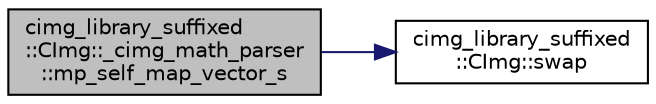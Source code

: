 digraph "cimg_library_suffixed::CImg::_cimg_math_parser::mp_self_map_vector_s"
{
  edge [fontname="Helvetica",fontsize="10",labelfontname="Helvetica",labelfontsize="10"];
  node [fontname="Helvetica",fontsize="10",shape=record];
  rankdir="LR";
  Node978 [label="cimg_library_suffixed\l::CImg::_cimg_math_parser\l::mp_self_map_vector_s",height=0.2,width=0.4,color="black", fillcolor="grey75", style="filled", fontcolor="black"];
  Node978 -> Node979 [color="midnightblue",fontsize="10",style="solid",fontname="Helvetica"];
  Node979 [label="cimg_library_suffixed\l::CImg::swap",height=0.2,width=0.4,color="black", fillcolor="white", style="filled",URL="$structcimg__library__suffixed_1_1_c_img.html#a0a28f73055b3412094de285551d67e3e",tooltip="Swap fields of two image instances. "];
}
